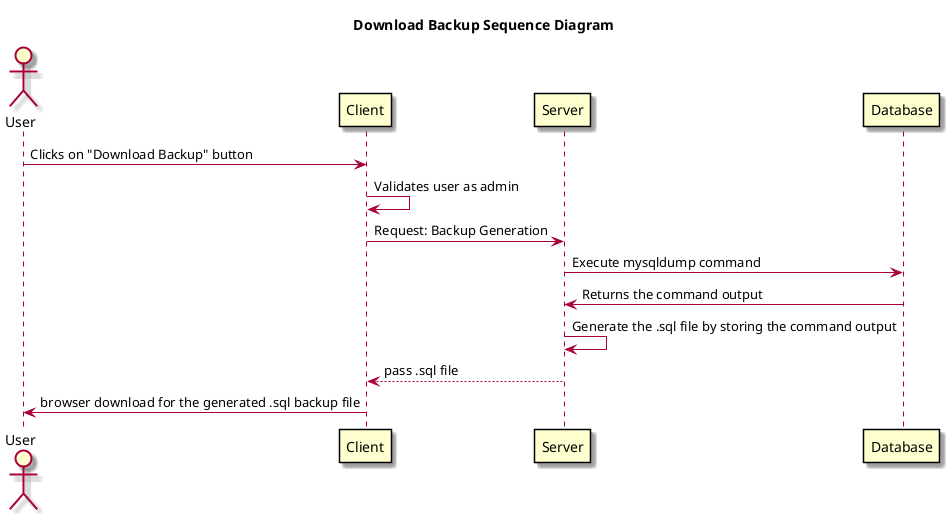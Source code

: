 @startuml
skin rose
skinparam participantPadding 20
skinparam participantBorderColor black

title Download Backup Sequence Diagram

actor User
participant Client
participant Server
participant Database

User -> Client: Clicks on "Download Backup" button
Client -> Client: Validates user as admin
Client -> Server: Request: Backup Generation
Server -> Database: Execute mysqldump command
Database -> Server: Returns the command output
Server -> Server: Generate the .sql file by storing the command output
Server --> Client: pass .sql file 
Client -> User: browser download for the generated .sql backup file
@enduml